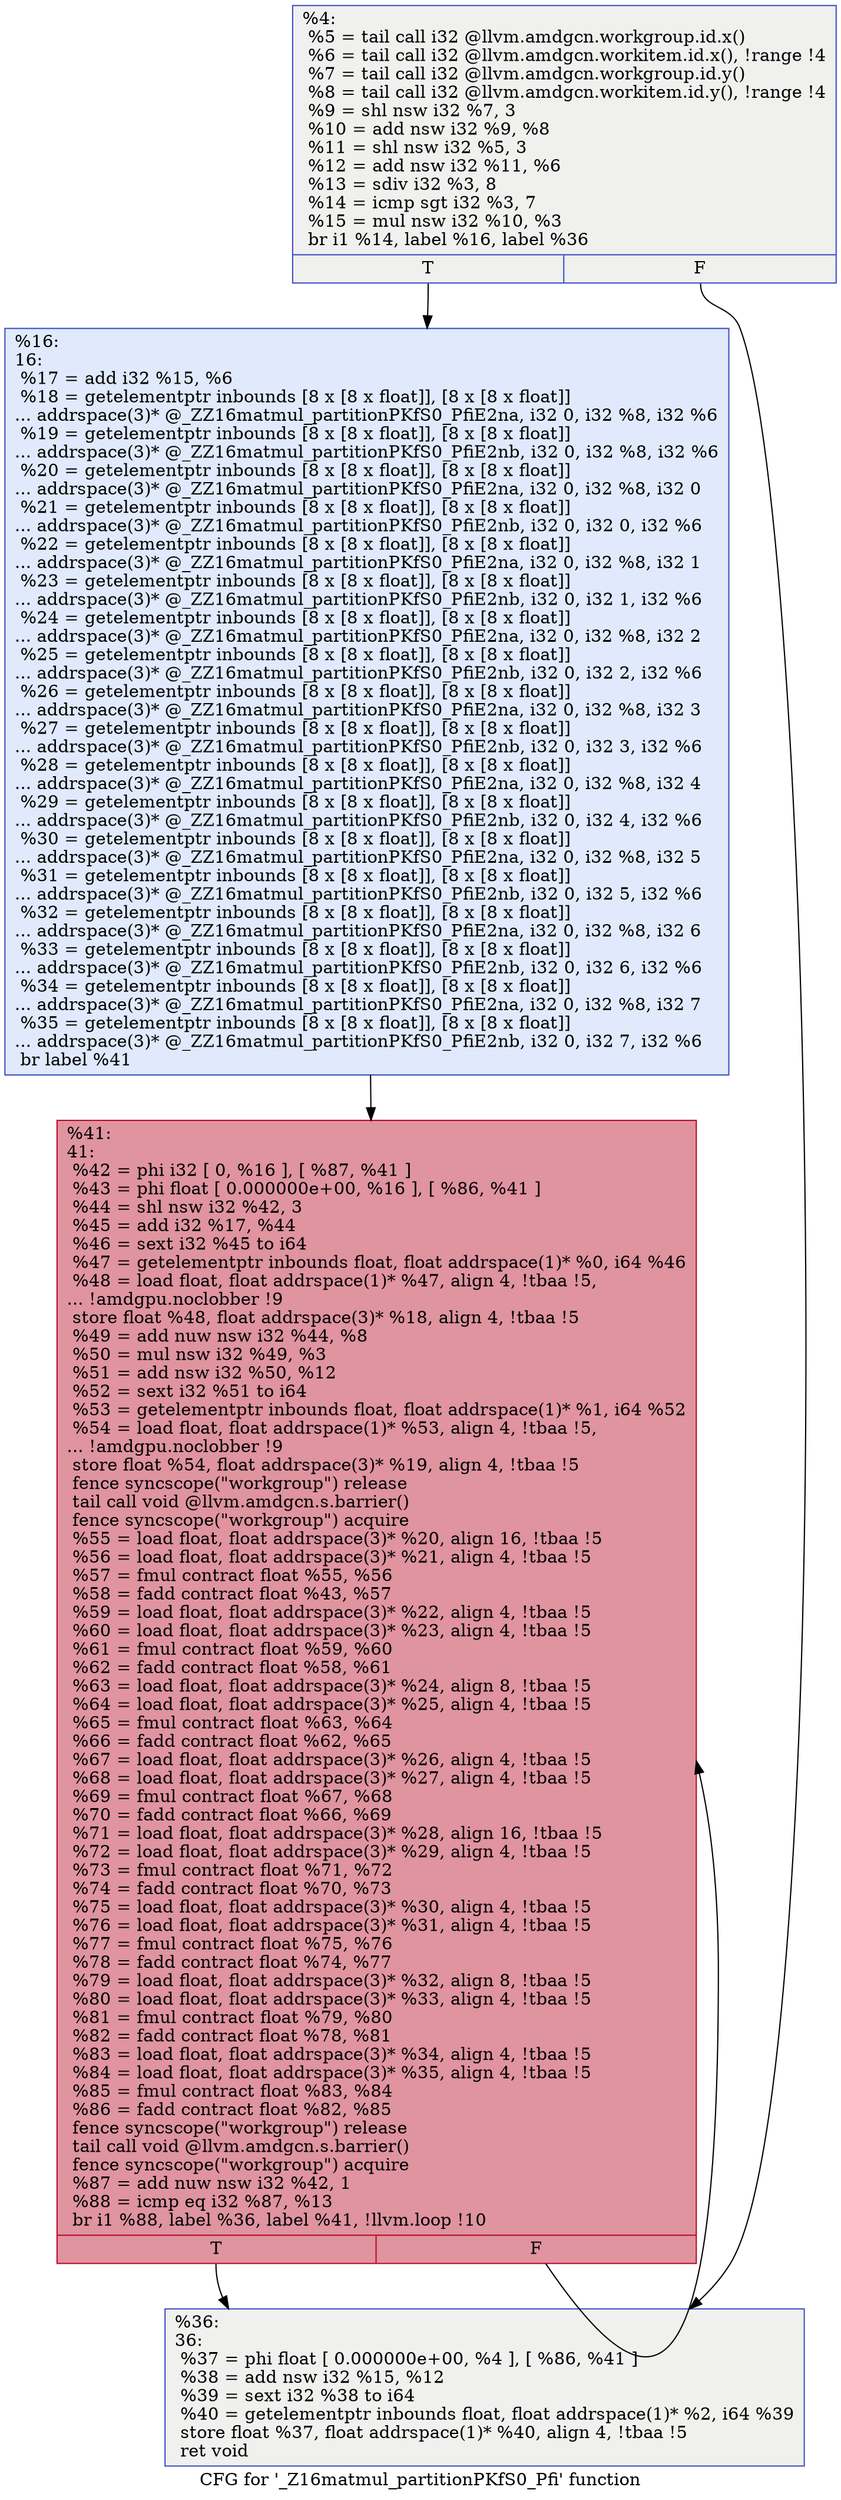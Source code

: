 digraph "CFG for '_Z16matmul_partitionPKfS0_Pfi' function" {
	label="CFG for '_Z16matmul_partitionPKfS0_Pfi' function";

	Node0x64351c0 [shape=record,color="#3d50c3ff", style=filled, fillcolor="#dedcdb70",label="{%4:\l  %5 = tail call i32 @llvm.amdgcn.workgroup.id.x()\l  %6 = tail call i32 @llvm.amdgcn.workitem.id.x(), !range !4\l  %7 = tail call i32 @llvm.amdgcn.workgroup.id.y()\l  %8 = tail call i32 @llvm.amdgcn.workitem.id.y(), !range !4\l  %9 = shl nsw i32 %7, 3\l  %10 = add nsw i32 %9, %8\l  %11 = shl nsw i32 %5, 3\l  %12 = add nsw i32 %11, %6\l  %13 = sdiv i32 %3, 8\l  %14 = icmp sgt i32 %3, 7\l  %15 = mul nsw i32 %10, %3\l  br i1 %14, label %16, label %36\l|{<s0>T|<s1>F}}"];
	Node0x64351c0:s0 -> Node0x6437670;
	Node0x64351c0:s1 -> Node0x6437700;
	Node0x6437670 [shape=record,color="#3d50c3ff", style=filled, fillcolor="#b9d0f970",label="{%16:\l16:                                               \l  %17 = add i32 %15, %6\l  %18 = getelementptr inbounds [8 x [8 x float]], [8 x [8 x float]]\l... addrspace(3)* @_ZZ16matmul_partitionPKfS0_PfiE2na, i32 0, i32 %8, i32 %6\l  %19 = getelementptr inbounds [8 x [8 x float]], [8 x [8 x float]]\l... addrspace(3)* @_ZZ16matmul_partitionPKfS0_PfiE2nb, i32 0, i32 %8, i32 %6\l  %20 = getelementptr inbounds [8 x [8 x float]], [8 x [8 x float]]\l... addrspace(3)* @_ZZ16matmul_partitionPKfS0_PfiE2na, i32 0, i32 %8, i32 0\l  %21 = getelementptr inbounds [8 x [8 x float]], [8 x [8 x float]]\l... addrspace(3)* @_ZZ16matmul_partitionPKfS0_PfiE2nb, i32 0, i32 0, i32 %6\l  %22 = getelementptr inbounds [8 x [8 x float]], [8 x [8 x float]]\l... addrspace(3)* @_ZZ16matmul_partitionPKfS0_PfiE2na, i32 0, i32 %8, i32 1\l  %23 = getelementptr inbounds [8 x [8 x float]], [8 x [8 x float]]\l... addrspace(3)* @_ZZ16matmul_partitionPKfS0_PfiE2nb, i32 0, i32 1, i32 %6\l  %24 = getelementptr inbounds [8 x [8 x float]], [8 x [8 x float]]\l... addrspace(3)* @_ZZ16matmul_partitionPKfS0_PfiE2na, i32 0, i32 %8, i32 2\l  %25 = getelementptr inbounds [8 x [8 x float]], [8 x [8 x float]]\l... addrspace(3)* @_ZZ16matmul_partitionPKfS0_PfiE2nb, i32 0, i32 2, i32 %6\l  %26 = getelementptr inbounds [8 x [8 x float]], [8 x [8 x float]]\l... addrspace(3)* @_ZZ16matmul_partitionPKfS0_PfiE2na, i32 0, i32 %8, i32 3\l  %27 = getelementptr inbounds [8 x [8 x float]], [8 x [8 x float]]\l... addrspace(3)* @_ZZ16matmul_partitionPKfS0_PfiE2nb, i32 0, i32 3, i32 %6\l  %28 = getelementptr inbounds [8 x [8 x float]], [8 x [8 x float]]\l... addrspace(3)* @_ZZ16matmul_partitionPKfS0_PfiE2na, i32 0, i32 %8, i32 4\l  %29 = getelementptr inbounds [8 x [8 x float]], [8 x [8 x float]]\l... addrspace(3)* @_ZZ16matmul_partitionPKfS0_PfiE2nb, i32 0, i32 4, i32 %6\l  %30 = getelementptr inbounds [8 x [8 x float]], [8 x [8 x float]]\l... addrspace(3)* @_ZZ16matmul_partitionPKfS0_PfiE2na, i32 0, i32 %8, i32 5\l  %31 = getelementptr inbounds [8 x [8 x float]], [8 x [8 x float]]\l... addrspace(3)* @_ZZ16matmul_partitionPKfS0_PfiE2nb, i32 0, i32 5, i32 %6\l  %32 = getelementptr inbounds [8 x [8 x float]], [8 x [8 x float]]\l... addrspace(3)* @_ZZ16matmul_partitionPKfS0_PfiE2na, i32 0, i32 %8, i32 6\l  %33 = getelementptr inbounds [8 x [8 x float]], [8 x [8 x float]]\l... addrspace(3)* @_ZZ16matmul_partitionPKfS0_PfiE2nb, i32 0, i32 6, i32 %6\l  %34 = getelementptr inbounds [8 x [8 x float]], [8 x [8 x float]]\l... addrspace(3)* @_ZZ16matmul_partitionPKfS0_PfiE2na, i32 0, i32 %8, i32 7\l  %35 = getelementptr inbounds [8 x [8 x float]], [8 x [8 x float]]\l... addrspace(3)* @_ZZ16matmul_partitionPKfS0_PfiE2nb, i32 0, i32 7, i32 %6\l  br label %41\l}"];
	Node0x6437670 -> Node0x64379a0;
	Node0x6437700 [shape=record,color="#3d50c3ff", style=filled, fillcolor="#dedcdb70",label="{%36:\l36:                                               \l  %37 = phi float [ 0.000000e+00, %4 ], [ %86, %41 ]\l  %38 = add nsw i32 %15, %12\l  %39 = sext i32 %38 to i64\l  %40 = getelementptr inbounds float, float addrspace(1)* %2, i64 %39\l  store float %37, float addrspace(1)* %40, align 4, !tbaa !5\l  ret void\l}"];
	Node0x64379a0 [shape=record,color="#b70d28ff", style=filled, fillcolor="#b70d2870",label="{%41:\l41:                                               \l  %42 = phi i32 [ 0, %16 ], [ %87, %41 ]\l  %43 = phi float [ 0.000000e+00, %16 ], [ %86, %41 ]\l  %44 = shl nsw i32 %42, 3\l  %45 = add i32 %17, %44\l  %46 = sext i32 %45 to i64\l  %47 = getelementptr inbounds float, float addrspace(1)* %0, i64 %46\l  %48 = load float, float addrspace(1)* %47, align 4, !tbaa !5,\l... !amdgpu.noclobber !9\l  store float %48, float addrspace(3)* %18, align 4, !tbaa !5\l  %49 = add nuw nsw i32 %44, %8\l  %50 = mul nsw i32 %49, %3\l  %51 = add nsw i32 %50, %12\l  %52 = sext i32 %51 to i64\l  %53 = getelementptr inbounds float, float addrspace(1)* %1, i64 %52\l  %54 = load float, float addrspace(1)* %53, align 4, !tbaa !5,\l... !amdgpu.noclobber !9\l  store float %54, float addrspace(3)* %19, align 4, !tbaa !5\l  fence syncscope(\"workgroup\") release\l  tail call void @llvm.amdgcn.s.barrier()\l  fence syncscope(\"workgroup\") acquire\l  %55 = load float, float addrspace(3)* %20, align 16, !tbaa !5\l  %56 = load float, float addrspace(3)* %21, align 4, !tbaa !5\l  %57 = fmul contract float %55, %56\l  %58 = fadd contract float %43, %57\l  %59 = load float, float addrspace(3)* %22, align 4, !tbaa !5\l  %60 = load float, float addrspace(3)* %23, align 4, !tbaa !5\l  %61 = fmul contract float %59, %60\l  %62 = fadd contract float %58, %61\l  %63 = load float, float addrspace(3)* %24, align 8, !tbaa !5\l  %64 = load float, float addrspace(3)* %25, align 4, !tbaa !5\l  %65 = fmul contract float %63, %64\l  %66 = fadd contract float %62, %65\l  %67 = load float, float addrspace(3)* %26, align 4, !tbaa !5\l  %68 = load float, float addrspace(3)* %27, align 4, !tbaa !5\l  %69 = fmul contract float %67, %68\l  %70 = fadd contract float %66, %69\l  %71 = load float, float addrspace(3)* %28, align 16, !tbaa !5\l  %72 = load float, float addrspace(3)* %29, align 4, !tbaa !5\l  %73 = fmul contract float %71, %72\l  %74 = fadd contract float %70, %73\l  %75 = load float, float addrspace(3)* %30, align 4, !tbaa !5\l  %76 = load float, float addrspace(3)* %31, align 4, !tbaa !5\l  %77 = fmul contract float %75, %76\l  %78 = fadd contract float %74, %77\l  %79 = load float, float addrspace(3)* %32, align 8, !tbaa !5\l  %80 = load float, float addrspace(3)* %33, align 4, !tbaa !5\l  %81 = fmul contract float %79, %80\l  %82 = fadd contract float %78, %81\l  %83 = load float, float addrspace(3)* %34, align 4, !tbaa !5\l  %84 = load float, float addrspace(3)* %35, align 4, !tbaa !5\l  %85 = fmul contract float %83, %84\l  %86 = fadd contract float %82, %85\l  fence syncscope(\"workgroup\") release\l  tail call void @llvm.amdgcn.s.barrier()\l  fence syncscope(\"workgroup\") acquire\l  %87 = add nuw nsw i32 %42, 1\l  %88 = icmp eq i32 %87, %13\l  br i1 %88, label %36, label %41, !llvm.loop !10\l|{<s0>T|<s1>F}}"];
	Node0x64379a0:s0 -> Node0x6437700;
	Node0x64379a0:s1 -> Node0x64379a0;
}
